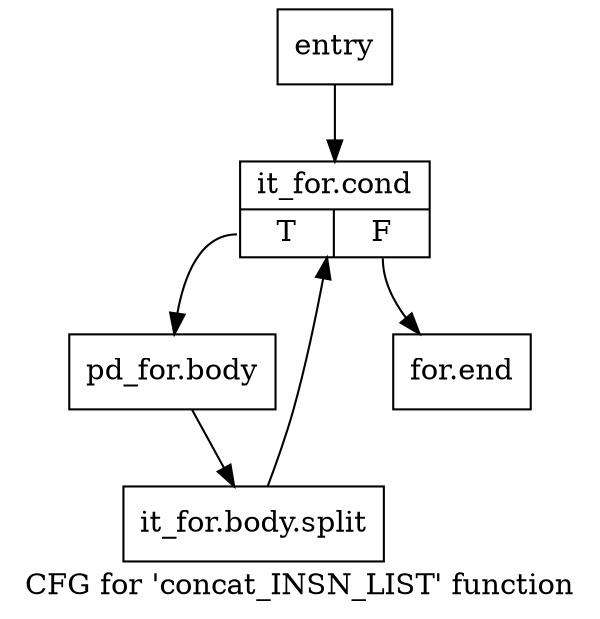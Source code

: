 digraph "CFG for 'concat_INSN_LIST' function" {
	label="CFG for 'concat_INSN_LIST' function";

	Node0x8f3e930 [shape=record,label="{entry}"];
	Node0x8f3e930 -> Node0x8f3e980;
	Node0x8f3e980 [shape=record,label="{it_for.cond|{<s0>T|<s1>F}}"];
	Node0x8f3e980:s0 -> Node0x8f3e9d0;
	Node0x8f3e980:s1 -> Node0x8f3ea20;
	Node0x8f3e9d0 [shape=record,label="{pd_for.body}"];
	Node0x8f3e9d0 -> Node0xeaf8b20;
	Node0xeaf8b20 [shape=record,label="{it_for.body.split}"];
	Node0xeaf8b20 -> Node0x8f3e980;
	Node0x8f3ea20 [shape=record,label="{for.end}"];
}

